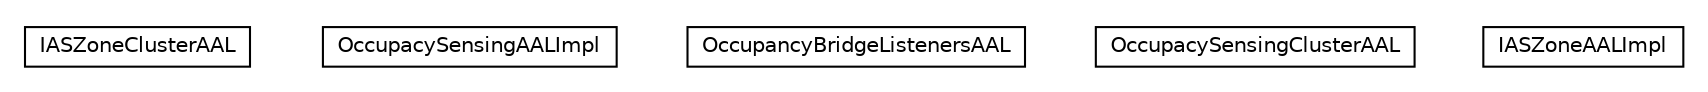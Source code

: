 #!/usr/local/bin/dot
#
# Class diagram 
# Generated by UMLGraph version R5_6-24-gf6e263 (http://www.umlgraph.org/)
#

digraph G {
	edge [fontname="Helvetica",fontsize=10,labelfontname="Helvetica",labelfontsize=10];
	node [fontname="Helvetica",fontsize=10,shape=plaintext];
	nodesep=0.25;
	ranksep=0.5;
	// org.universAAL.lddi.zigbee.commissioning.clusters.impl.IASZoneClusterAAL
	c843744 [label=<<table title="org.universAAL.lddi.zigbee.commissioning.clusters.impl.IASZoneClusterAAL" border="0" cellborder="1" cellspacing="0" cellpadding="2" port="p" href="./IASZoneClusterAAL.html">
		<tr><td><table border="0" cellspacing="0" cellpadding="1">
<tr><td align="center" balign="center"> IASZoneClusterAAL </td></tr>
		</table></td></tr>
		</table>>, URL="./IASZoneClusterAAL.html", fontname="Helvetica", fontcolor="black", fontsize=10.0];
	// org.universAAL.lddi.zigbee.commissioning.clusters.impl.OccupacySensingAALImpl
	c843745 [label=<<table title="org.universAAL.lddi.zigbee.commissioning.clusters.impl.OccupacySensingAALImpl" border="0" cellborder="1" cellspacing="0" cellpadding="2" port="p" href="./OccupacySensingAALImpl.html">
		<tr><td><table border="0" cellspacing="0" cellpadding="1">
<tr><td align="center" balign="center"> OccupacySensingAALImpl </td></tr>
		</table></td></tr>
		</table>>, URL="./OccupacySensingAALImpl.html", fontname="Helvetica", fontcolor="black", fontsize=10.0];
	// org.universAAL.lddi.zigbee.commissioning.clusters.impl.OccupancyBridgeListenersAAL
	c843746 [label=<<table title="org.universAAL.lddi.zigbee.commissioning.clusters.impl.OccupancyBridgeListenersAAL" border="0" cellborder="1" cellspacing="0" cellpadding="2" port="p" href="./OccupancyBridgeListenersAAL.html">
		<tr><td><table border="0" cellspacing="0" cellpadding="1">
<tr><td align="center" balign="center"> OccupancyBridgeListenersAAL </td></tr>
		</table></td></tr>
		</table>>, URL="./OccupancyBridgeListenersAAL.html", fontname="Helvetica", fontcolor="black", fontsize=10.0];
	// org.universAAL.lddi.zigbee.commissioning.clusters.impl.OccupacySensingClusterAAL
	c843747 [label=<<table title="org.universAAL.lddi.zigbee.commissioning.clusters.impl.OccupacySensingClusterAAL" border="0" cellborder="1" cellspacing="0" cellpadding="2" port="p" href="./OccupacySensingClusterAAL.html">
		<tr><td><table border="0" cellspacing="0" cellpadding="1">
<tr><td align="center" balign="center"> OccupacySensingClusterAAL </td></tr>
		</table></td></tr>
		</table>>, URL="./OccupacySensingClusterAAL.html", fontname="Helvetica", fontcolor="black", fontsize=10.0];
	// org.universAAL.lddi.zigbee.commissioning.clusters.impl.IASZoneAALImpl
	c843748 [label=<<table title="org.universAAL.lddi.zigbee.commissioning.clusters.impl.IASZoneAALImpl" border="0" cellborder="1" cellspacing="0" cellpadding="2" port="p" href="./IASZoneAALImpl.html">
		<tr><td><table border="0" cellspacing="0" cellpadding="1">
<tr><td align="center" balign="center"> IASZoneAALImpl </td></tr>
		</table></td></tr>
		</table>>, URL="./IASZoneAALImpl.html", fontname="Helvetica", fontcolor="black", fontsize=10.0];
}

